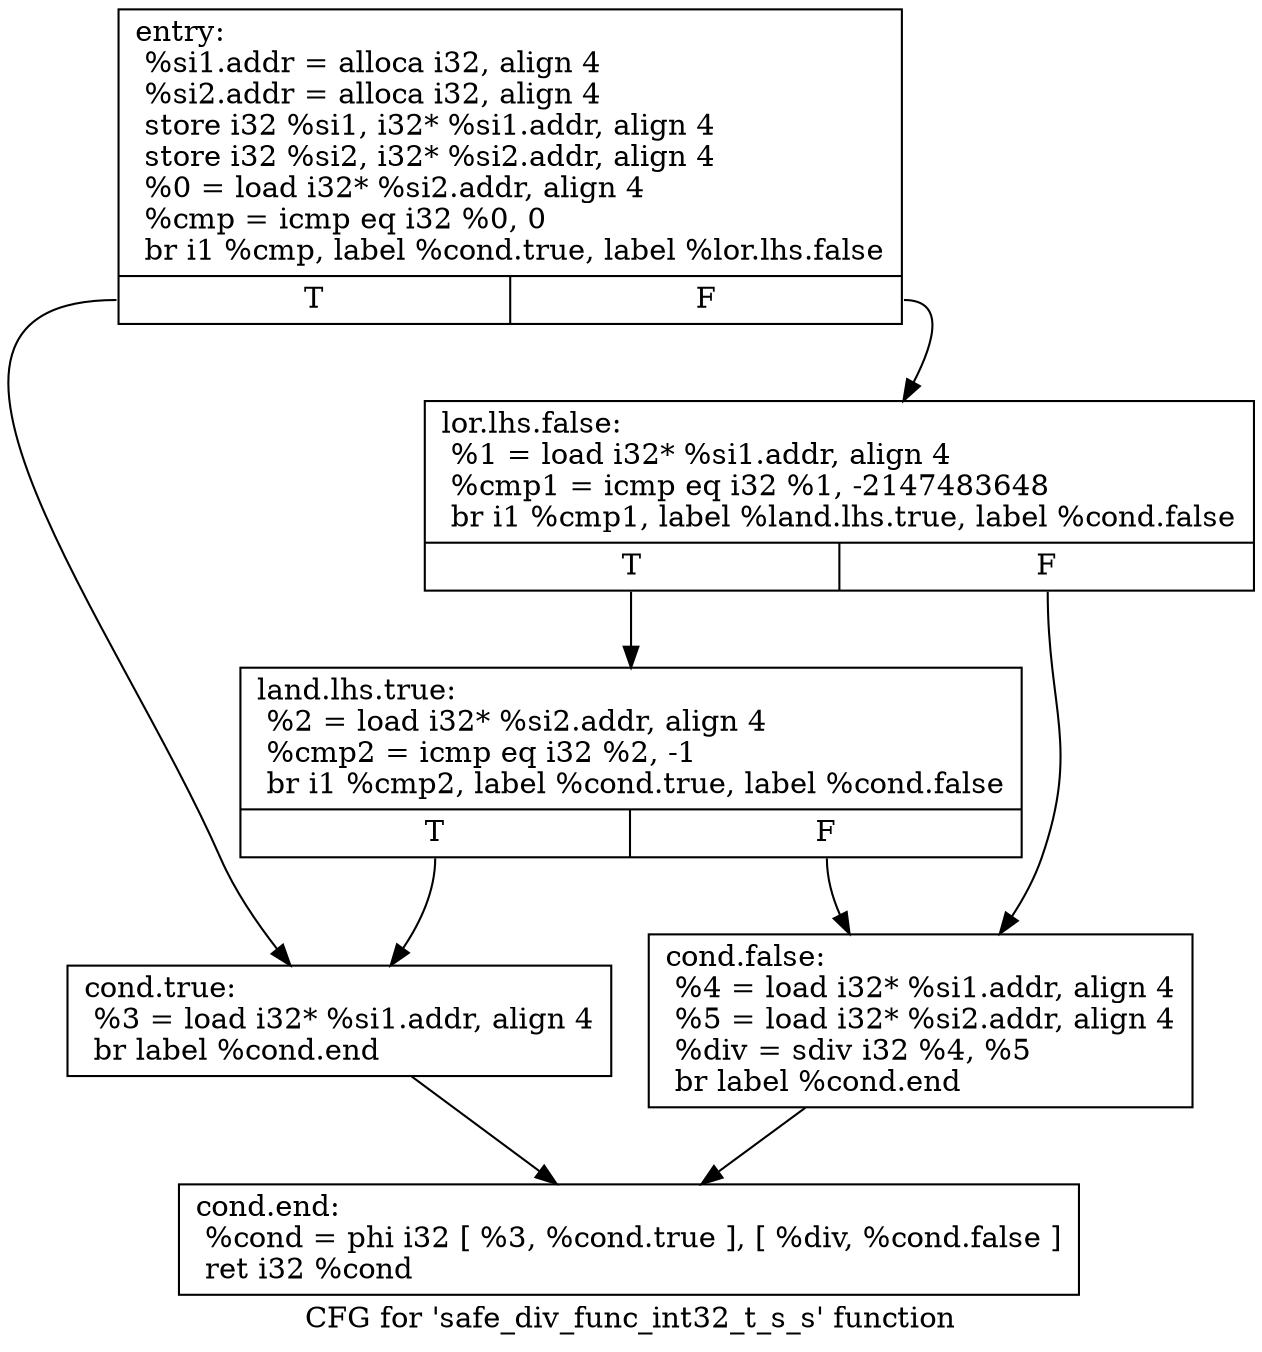 digraph "CFG for 'safe_div_func_int32_t_s_s' function" {
	label="CFG for 'safe_div_func_int32_t_s_s' function";

	Node0xa437398 [shape=record,label="{entry:\l  %si1.addr = alloca i32, align 4\l  %si2.addr = alloca i32, align 4\l  store i32 %si1, i32* %si1.addr, align 4\l  store i32 %si2, i32* %si2.addr, align 4\l  %0 = load i32* %si2.addr, align 4\l  %cmp = icmp eq i32 %0, 0\l  br i1 %cmp, label %cond.true, label %lor.lhs.false\l|{<s0>T|<s1>F}}"];
	Node0xa437398:s0 -> Node0xa437428;
	Node0xa437398:s1 -> Node0xa4373c8;
	Node0xa4373c8 [shape=record,label="{lor.lhs.false:                                    \l  %1 = load i32* %si1.addr, align 4\l  %cmp1 = icmp eq i32 %1, -2147483648\l  br i1 %cmp1, label %land.lhs.true, label %cond.false\l|{<s0>T|<s1>F}}"];
	Node0xa4373c8:s0 -> Node0xa4373f8;
	Node0xa4373c8:s1 -> Node0xa437458;
	Node0xa4373f8 [shape=record,label="{land.lhs.true:                                    \l  %2 = load i32* %si2.addr, align 4\l  %cmp2 = icmp eq i32 %2, -1\l  br i1 %cmp2, label %cond.true, label %cond.false\l|{<s0>T|<s1>F}}"];
	Node0xa4373f8:s0 -> Node0xa437428;
	Node0xa4373f8:s1 -> Node0xa437458;
	Node0xa437428 [shape=record,label="{cond.true:                                        \l  %3 = load i32* %si1.addr, align 4\l  br label %cond.end\l}"];
	Node0xa437428 -> Node0xa437488;
	Node0xa437458 [shape=record,label="{cond.false:                                       \l  %4 = load i32* %si1.addr, align 4\l  %5 = load i32* %si2.addr, align 4\l  %div = sdiv i32 %4, %5\l  br label %cond.end\l}"];
	Node0xa437458 -> Node0xa437488;
	Node0xa437488 [shape=record,label="{cond.end:                                         \l  %cond = phi i32 [ %3, %cond.true ], [ %div, %cond.false ]\l  ret i32 %cond\l}"];
}
